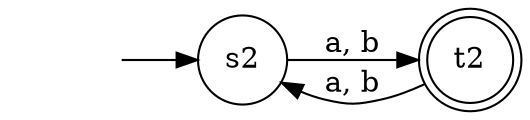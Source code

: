 digraph G2_22 {
    rankdir = "LR";
    node [shape = "none"]; "";
    node [shape = "doublecircle"]; t2;
    node [shape = "circle"];
    "" -> s2;
    s2 -> t2 [label = "a, b"];
    t2 -> s2 [label = "a, b"];
}